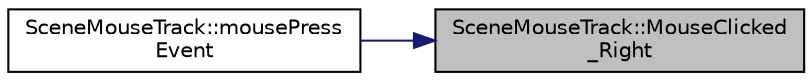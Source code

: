 digraph "SceneMouseTrack::MouseClicked_Right"
{
 // LATEX_PDF_SIZE
  edge [fontname="Helvetica",fontsize="10",labelfontname="Helvetica",labelfontsize="10"];
  node [fontname="Helvetica",fontsize="10",shape=record];
  rankdir="RL";
  Node1 [label="SceneMouseTrack::MouseClicked\l_Right",height=0.2,width=0.4,color="black", fillcolor="grey75", style="filled", fontcolor="black",tooltip=" "];
  Node1 -> Node2 [dir="back",color="midnightblue",fontsize="10",style="solid",fontname="Helvetica"];
  Node2 [label="SceneMouseTrack::mousePress\lEvent",height=0.2,width=0.4,color="black", fillcolor="white", style="filled",URL="$class_scene_mouse_track.html#a2d7efca55298e0b4896d22da215152cf",tooltip=" "];
}
